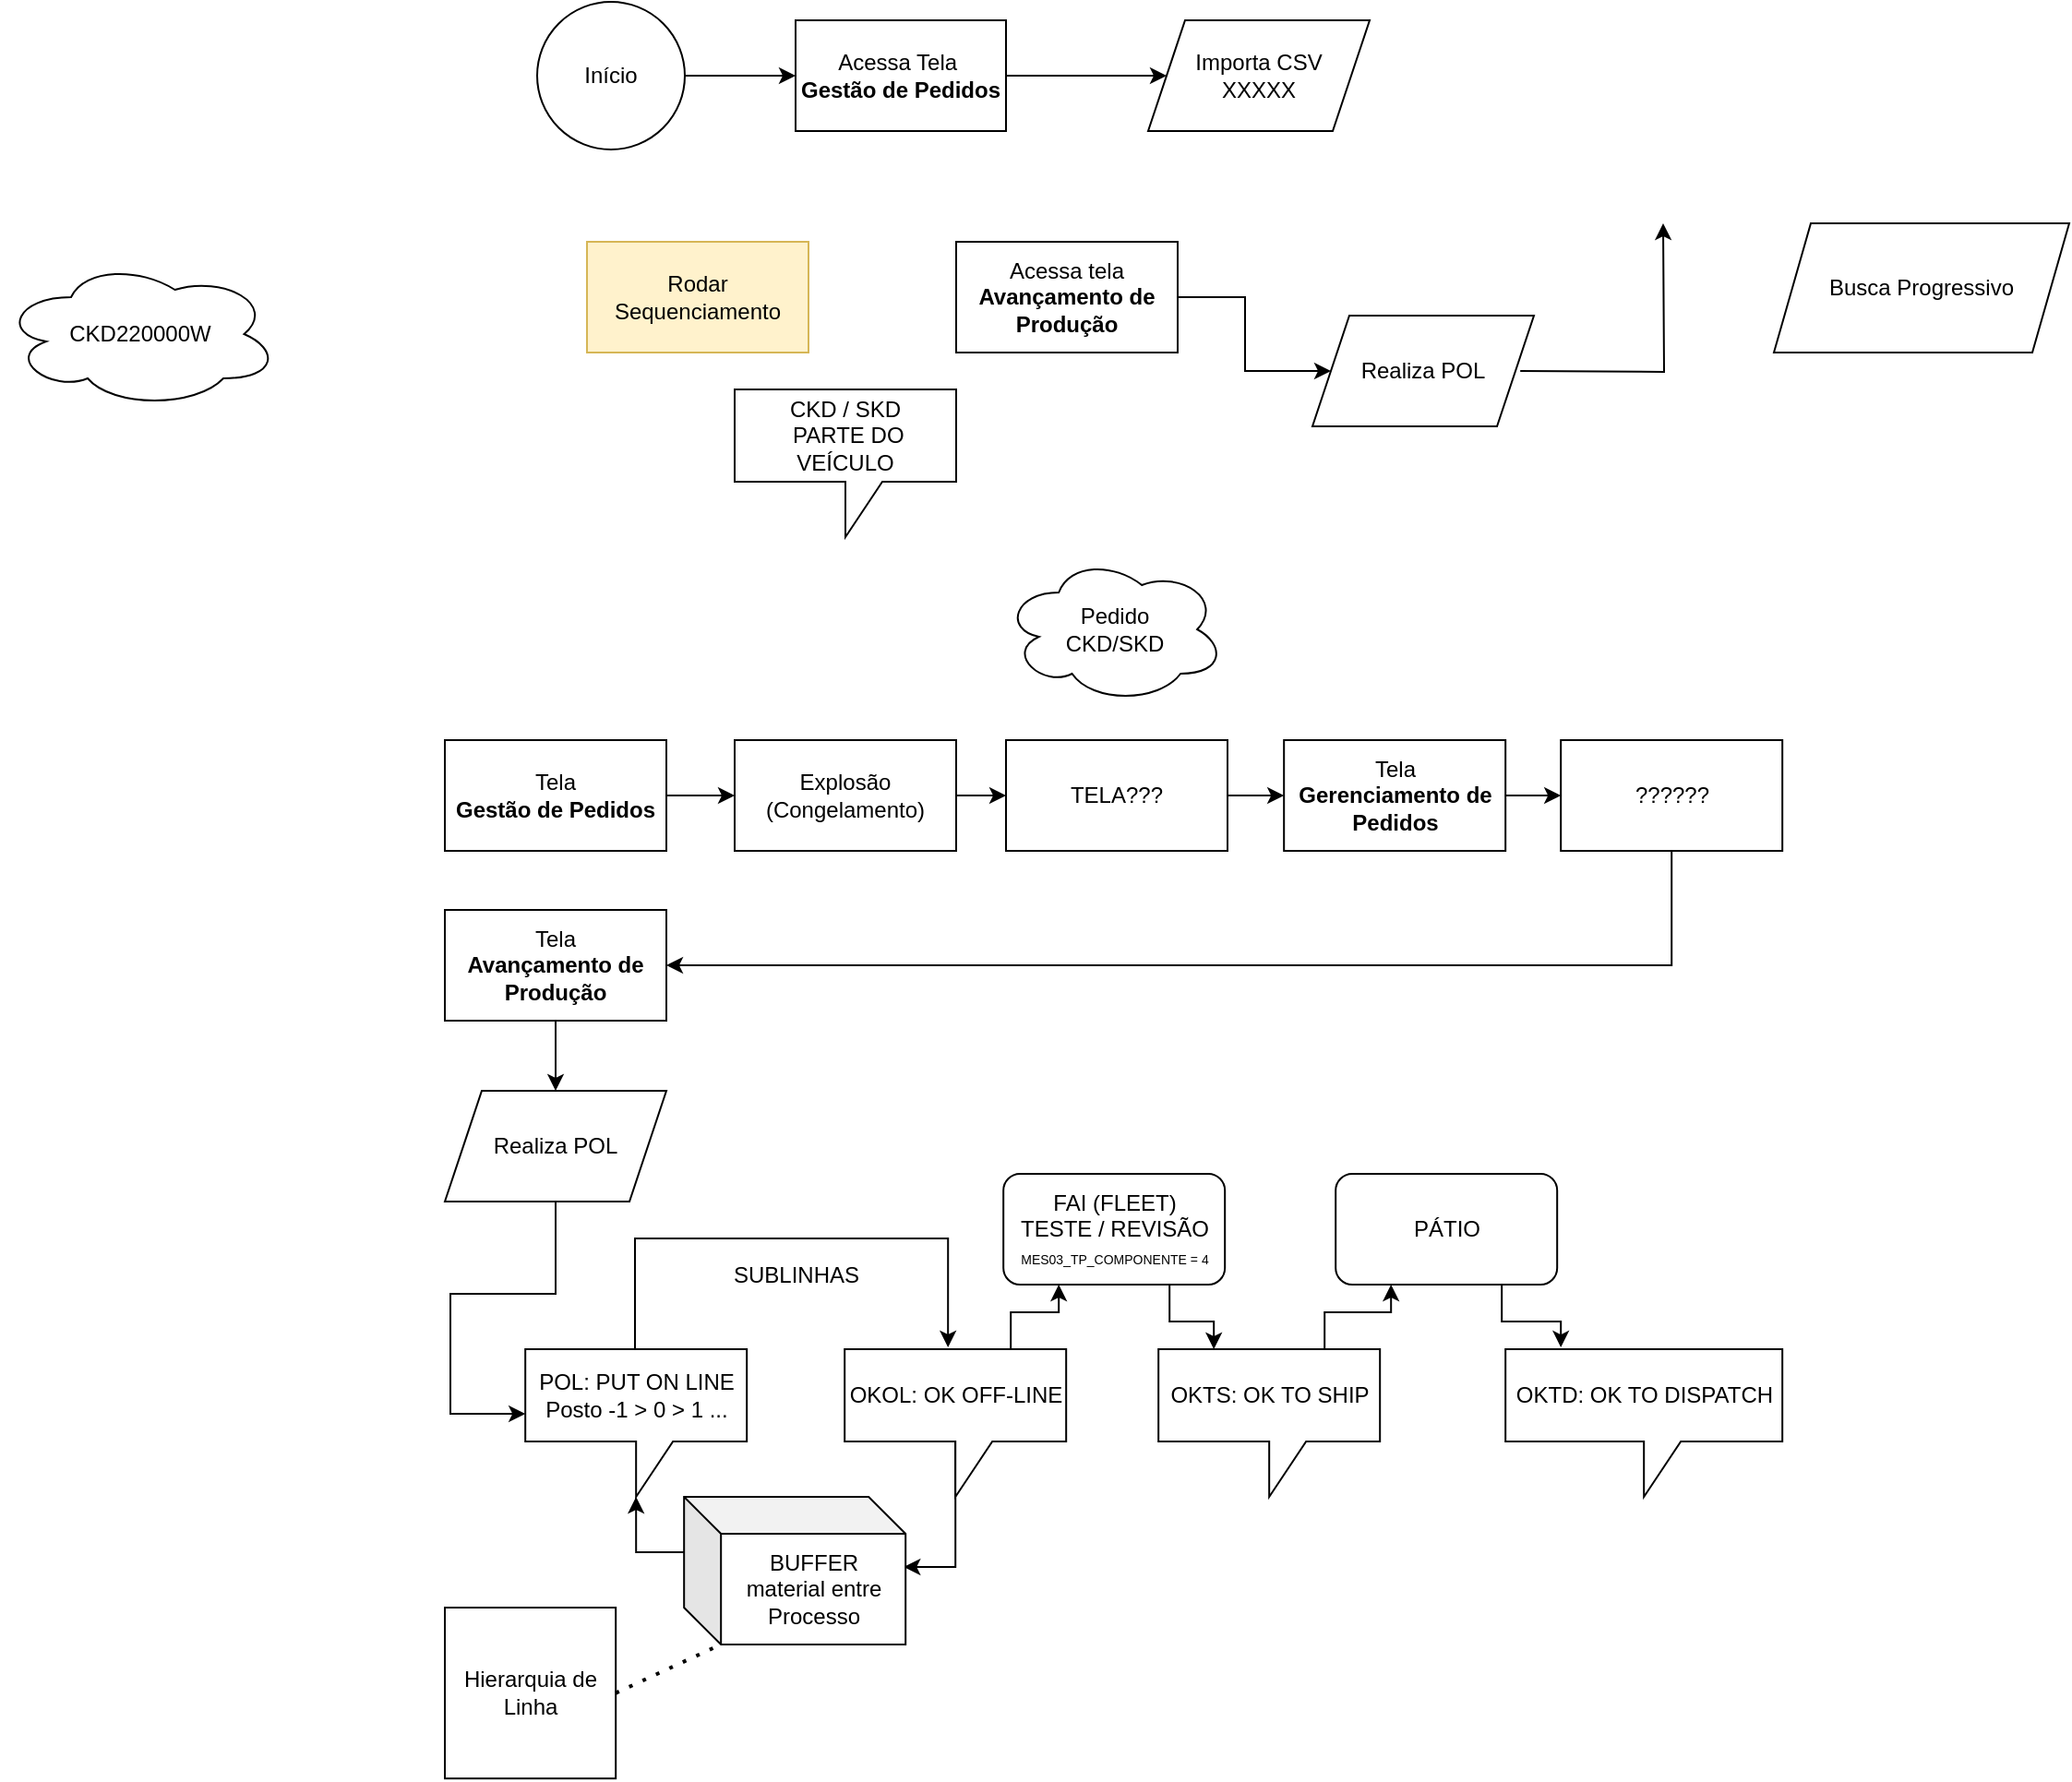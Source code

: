 <mxfile version="18.0.3" type="github">
  <diagram id="evBmH3DxZzRIW_SZbfuo" name="Page-1">
    <mxGraphModel dx="2249" dy="744" grid="1" gridSize="10" guides="1" tooltips="1" connect="1" arrows="1" fold="1" page="1" pageScale="1" pageWidth="827" pageHeight="1169" background="none" math="0" shadow="0">
      <root>
        <mxCell id="0" />
        <mxCell id="1" parent="0" />
        <mxCell id="WLIiBSTA3t1K0xC4Iqjj-14" style="edgeStyle=orthogonalEdgeStyle;rounded=0;orthogonalLoop=1;jettySize=auto;html=1;exitX=1;exitY=0.5;exitDx=0;exitDy=0;" edge="1" parent="1" source="WLIiBSTA3t1K0xC4Iqjj-11" target="WLIiBSTA3t1K0xC4Iqjj-12">
          <mxGeometry relative="1" as="geometry" />
        </mxCell>
        <mxCell id="WLIiBSTA3t1K0xC4Iqjj-11" value="Início" style="ellipse;whiteSpace=wrap;html=1;aspect=fixed;" vertex="1" parent="1">
          <mxGeometry x="100" y="80" width="80" height="80" as="geometry" />
        </mxCell>
        <mxCell id="WLIiBSTA3t1K0xC4Iqjj-16" value="" style="edgeStyle=orthogonalEdgeStyle;rounded=0;orthogonalLoop=1;jettySize=auto;html=1;" edge="1" parent="1" source="WLIiBSTA3t1K0xC4Iqjj-12" target="WLIiBSTA3t1K0xC4Iqjj-15">
          <mxGeometry relative="1" as="geometry" />
        </mxCell>
        <mxCell id="WLIiBSTA3t1K0xC4Iqjj-12" value="&lt;div&gt;Acessa Tela&amp;nbsp;&lt;/div&gt;&lt;div&gt;&lt;b&gt;Gestão de Pedidos&lt;/b&gt;&lt;br&gt;&lt;/div&gt;" style="whiteSpace=wrap;html=1;" vertex="1" parent="1">
          <mxGeometry x="240" y="90" width="114" height="60" as="geometry" />
        </mxCell>
        <mxCell id="WLIiBSTA3t1K0xC4Iqjj-15" value="&lt;div&gt;Importa CSV &lt;br&gt;&lt;/div&gt;&lt;div&gt;XXXXX&lt;/div&gt;" style="shape=parallelogram;perimeter=parallelogramPerimeter;whiteSpace=wrap;html=1;fixedSize=1;" vertex="1" parent="1">
          <mxGeometry x="431" y="90" width="120" height="60" as="geometry" />
        </mxCell>
        <mxCell id="WLIiBSTA3t1K0xC4Iqjj-19" value="Rodar Sequenciamento" style="rounded=0;whiteSpace=wrap;html=1;fillColor=#fff2cc;strokeColor=#d6b656;" vertex="1" parent="1">
          <mxGeometry x="127" y="210" width="120" height="60" as="geometry" />
        </mxCell>
        <mxCell id="WLIiBSTA3t1K0xC4Iqjj-23" value="" style="edgeStyle=orthogonalEdgeStyle;rounded=0;orthogonalLoop=1;jettySize=auto;html=1;" edge="1" parent="1" source="WLIiBSTA3t1K0xC4Iqjj-21" target="WLIiBSTA3t1K0xC4Iqjj-22">
          <mxGeometry relative="1" as="geometry" />
        </mxCell>
        <mxCell id="WLIiBSTA3t1K0xC4Iqjj-21" value="&lt;div&gt;Acessa tela&lt;/div&gt;&lt;div&gt;&lt;b&gt;&lt;font style=&quot;font-size: 12px;&quot;&gt;Avançamento de Produção&lt;/font&gt;&lt;/b&gt;&lt;/div&gt;" style="rounded=0;whiteSpace=wrap;html=1;" vertex="1" parent="1">
          <mxGeometry x="327" y="210" width="120" height="60" as="geometry" />
        </mxCell>
        <mxCell id="WLIiBSTA3t1K0xC4Iqjj-25" value="" style="edgeStyle=orthogonalEdgeStyle;rounded=0;orthogonalLoop=1;jettySize=auto;html=1;" edge="1" parent="1">
          <mxGeometry relative="1" as="geometry">
            <mxPoint x="632.59" y="280" as="sourcePoint" />
            <mxPoint x="710" y="200" as="targetPoint" />
          </mxGeometry>
        </mxCell>
        <mxCell id="WLIiBSTA3t1K0xC4Iqjj-22" value="Realiza POL" style="shape=parallelogram;perimeter=parallelogramPerimeter;whiteSpace=wrap;html=1;fixedSize=1;rounded=0;" vertex="1" parent="1">
          <mxGeometry x="520" y="250" width="120" height="60" as="geometry" />
        </mxCell>
        <mxCell id="WLIiBSTA3t1K0xC4Iqjj-24" value="Busca Progressivo" style="shape=parallelogram;perimeter=parallelogramPerimeter;whiteSpace=wrap;html=1;fixedSize=1;rounded=0;" vertex="1" parent="1">
          <mxGeometry x="770" y="200" width="160" height="70" as="geometry" />
        </mxCell>
        <mxCell id="WLIiBSTA3t1K0xC4Iqjj-26" value="" style="shape=image;verticalLabelPosition=bottom;labelBackgroundColor=default;verticalAlign=top;aspect=fixed;imageAspect=0;image=https://mmshom.cnhindustrial.ind.br:4485/imgs/lupa.png;" vertex="1" parent="1">
          <mxGeometry x="875.59" y="210" width="22" height="22" as="geometry" />
        </mxCell>
        <mxCell id="WLIiBSTA3t1K0xC4Iqjj-29" value="" style="shape=image;verticalLabelPosition=bottom;labelBackgroundColor=default;verticalAlign=top;aspect=fixed;imageAspect=0;image=https://mmshom.cnhindustrial.ind.br:4485/imgs/okokol.png;" vertex="1" parent="1">
          <mxGeometry x="342.59" y="870" width="30" height="36.34" as="geometry" />
        </mxCell>
        <mxCell id="WLIiBSTA3t1K0xC4Iqjj-40" style="edgeStyle=orthogonalEdgeStyle;rounded=0;orthogonalLoop=1;jettySize=auto;html=1;exitX=0.75;exitY=0;exitDx=0;exitDy=0;exitPerimeter=0;fontSize=12;" edge="1" parent="1" source="WLIiBSTA3t1K0xC4Iqjj-31">
          <mxGeometry relative="1" as="geometry">
            <mxPoint x="322.59" y="809" as="targetPoint" />
            <Array as="points">
              <mxPoint x="153" y="810" />
              <mxPoint x="153" y="750" />
              <mxPoint x="323" y="750" />
            </Array>
          </mxGeometry>
        </mxCell>
        <mxCell id="WLIiBSTA3t1K0xC4Iqjj-31" value="&lt;div&gt;POL: PUT ON LINE&lt;/div&gt;&lt;div&gt;Posto -1 &amp;gt; 0 &amp;gt; 1 ...&lt;br&gt;&lt;/div&gt;" style="shape=callout;whiteSpace=wrap;html=1;perimeter=calloutPerimeter;fontSize=12;" vertex="1" parent="1">
          <mxGeometry x="93.59" y="810" width="120" height="80" as="geometry" />
        </mxCell>
        <mxCell id="WLIiBSTA3t1K0xC4Iqjj-52" style="edgeStyle=orthogonalEdgeStyle;rounded=0;orthogonalLoop=1;jettySize=auto;html=1;entryX=0.992;entryY=0.475;entryDx=0;entryDy=0;entryPerimeter=0;fontSize=12;" edge="1" parent="1" source="WLIiBSTA3t1K0xC4Iqjj-32" target="WLIiBSTA3t1K0xC4Iqjj-48">
          <mxGeometry relative="1" as="geometry" />
        </mxCell>
        <mxCell id="WLIiBSTA3t1K0xC4Iqjj-71" style="edgeStyle=orthogonalEdgeStyle;rounded=0;orthogonalLoop=1;jettySize=auto;html=1;exitX=0.75;exitY=0;exitDx=0;exitDy=0;exitPerimeter=0;fontSize=12;entryX=0.25;entryY=1;entryDx=0;entryDy=0;" edge="1" parent="1" source="WLIiBSTA3t1K0xC4Iqjj-32" target="WLIiBSTA3t1K0xC4Iqjj-68">
          <mxGeometry relative="1" as="geometry" />
        </mxCell>
        <mxCell id="WLIiBSTA3t1K0xC4Iqjj-32" value="OKOL: OK OFF-LINE" style="shape=callout;whiteSpace=wrap;html=1;perimeter=calloutPerimeter;fontSize=12;" vertex="1" parent="1">
          <mxGeometry x="266.59" y="810" width="120" height="80" as="geometry" />
        </mxCell>
        <mxCell id="WLIiBSTA3t1K0xC4Iqjj-37" style="edgeStyle=orthogonalEdgeStyle;rounded=0;orthogonalLoop=1;jettySize=auto;html=1;exitX=0.75;exitY=0;exitDx=0;exitDy=0;exitPerimeter=0;entryX=0.25;entryY=1;entryDx=0;entryDy=0;fontSize=12;" edge="1" parent="1" source="WLIiBSTA3t1K0xC4Iqjj-33" target="WLIiBSTA3t1K0xC4Iqjj-73">
          <mxGeometry relative="1" as="geometry" />
        </mxCell>
        <mxCell id="WLIiBSTA3t1K0xC4Iqjj-33" value="OKTS: OK TO SHIP" style="shape=callout;whiteSpace=wrap;html=1;perimeter=calloutPerimeter;fontSize=12;" vertex="1" parent="1">
          <mxGeometry x="436.59" y="810" width="120" height="80" as="geometry" />
        </mxCell>
        <mxCell id="WLIiBSTA3t1K0xC4Iqjj-34" value="OKTD: OK TO DISPATCH" style="shape=callout;whiteSpace=wrap;html=1;perimeter=calloutPerimeter;fontSize=12;" vertex="1" parent="1">
          <mxGeometry x="624.59" y="810" width="150" height="80" as="geometry" />
        </mxCell>
        <mxCell id="WLIiBSTA3t1K0xC4Iqjj-45" value="SUBLINHAS" style="text;html=1;align=center;verticalAlign=middle;resizable=0;points=[];autosize=1;strokeColor=none;fillColor=none;fontSize=12;" vertex="1" parent="1">
          <mxGeometry x="199.59" y="760" width="80" height="20" as="geometry" />
        </mxCell>
        <mxCell id="WLIiBSTA3t1K0xC4Iqjj-46" value="&lt;div&gt;CKD / SKD&lt;/div&gt;&lt;div&gt;&amp;nbsp;PARTE DO VEÍCULO&lt;/div&gt;" style="shape=callout;whiteSpace=wrap;html=1;perimeter=calloutPerimeter;fontSize=12;" vertex="1" parent="1">
          <mxGeometry x="207.0" y="290" width="120" height="80" as="geometry" />
        </mxCell>
        <mxCell id="WLIiBSTA3t1K0xC4Iqjj-53" style="edgeStyle=orthogonalEdgeStyle;rounded=0;orthogonalLoop=1;jettySize=auto;html=1;entryX=0;entryY=0;entryDx=60;entryDy=80;entryPerimeter=0;fontSize=12;exitX=0;exitY=0;exitDx=0;exitDy=30;exitPerimeter=0;" edge="1" parent="1" source="WLIiBSTA3t1K0xC4Iqjj-48" target="WLIiBSTA3t1K0xC4Iqjj-31">
          <mxGeometry relative="1" as="geometry" />
        </mxCell>
        <mxCell id="WLIiBSTA3t1K0xC4Iqjj-48" value="&lt;div&gt;BUFFER&lt;/div&gt;&lt;div&gt;material entre&lt;/div&gt;&lt;div&gt;Processo&lt;br&gt;&lt;/div&gt;" style="shape=cube;whiteSpace=wrap;html=1;boundedLbl=1;backgroundOutline=1;darkOpacity=0.05;darkOpacity2=0.1;fontSize=12;" vertex="1" parent="1">
          <mxGeometry x="179.59" y="890" width="120" height="80" as="geometry" />
        </mxCell>
        <mxCell id="WLIiBSTA3t1K0xC4Iqjj-54" value="" style="shape=image;verticalLabelPosition=bottom;labelBackgroundColor=default;verticalAlign=top;aspect=fixed;imageAspect=0;image=https://mmshom.cnhindustrial.ind.br:4485/imgs/POL.png;" vertex="1" parent="1">
          <mxGeometry x="97.76" y="870" width="34.83" height="34.83" as="geometry" />
        </mxCell>
        <mxCell id="WLIiBSTA3t1K0xC4Iqjj-56" value="" style="edgeStyle=orthogonalEdgeStyle;rounded=0;orthogonalLoop=1;jettySize=auto;html=1;" edge="1" parent="1" source="WLIiBSTA3t1K0xC4Iqjj-57" target="WLIiBSTA3t1K0xC4Iqjj-58">
          <mxGeometry relative="1" as="geometry" />
        </mxCell>
        <mxCell id="WLIiBSTA3t1K0xC4Iqjj-57" value="&lt;div&gt;Tela&lt;/div&gt;&lt;div&gt;&lt;b&gt;&lt;font style=&quot;font-size: 12px;&quot;&gt;Avançamento de Produção&lt;/font&gt;&lt;/b&gt;&lt;/div&gt;" style="rounded=0;whiteSpace=wrap;html=1;" vertex="1" parent="1">
          <mxGeometry x="50" y="572" width="120" height="60" as="geometry" />
        </mxCell>
        <mxCell id="WLIiBSTA3t1K0xC4Iqjj-59" style="edgeStyle=orthogonalEdgeStyle;rounded=0;orthogonalLoop=1;jettySize=auto;html=1;entryX=0;entryY=0.438;entryDx=0;entryDy=0;entryPerimeter=0;fontSize=12;" edge="1" parent="1" source="WLIiBSTA3t1K0xC4Iqjj-58" target="WLIiBSTA3t1K0xC4Iqjj-31">
          <mxGeometry relative="1" as="geometry">
            <Array as="points">
              <mxPoint x="110" y="780" />
              <mxPoint x="53" y="780" />
              <mxPoint x="53" y="845" />
            </Array>
          </mxGeometry>
        </mxCell>
        <mxCell id="WLIiBSTA3t1K0xC4Iqjj-58" value="Realiza POL" style="shape=parallelogram;perimeter=parallelogramPerimeter;whiteSpace=wrap;html=1;fixedSize=1;rounded=0;" vertex="1" parent="1">
          <mxGeometry x="50" y="670" width="120" height="60" as="geometry" />
        </mxCell>
        <mxCell id="WLIiBSTA3t1K0xC4Iqjj-61" value="&lt;div&gt;Pedido&lt;/div&gt;&lt;div&gt;CKD/SKD&lt;br&gt;&lt;/div&gt;" style="ellipse;shape=cloud;whiteSpace=wrap;html=1;fontSize=12;" vertex="1" parent="1">
          <mxGeometry x="352.59" y="380" width="120" height="80" as="geometry" />
        </mxCell>
        <mxCell id="WLIiBSTA3t1K0xC4Iqjj-63" value="Hierarquia de Linha" style="whiteSpace=wrap;html=1;aspect=fixed;fontSize=12;" vertex="1" parent="1">
          <mxGeometry x="50" y="950" width="92.59" height="92.59" as="geometry" />
        </mxCell>
        <mxCell id="WLIiBSTA3t1K0xC4Iqjj-66" value="" style="endArrow=none;dashed=1;html=1;dashPattern=1 3;strokeWidth=2;rounded=0;fontSize=12;entryX=0;entryY=0;entryDx=20;entryDy=80;entryPerimeter=0;exitX=1;exitY=0.5;exitDx=0;exitDy=0;" edge="1" parent="1" source="WLIiBSTA3t1K0xC4Iqjj-63" target="WLIiBSTA3t1K0xC4Iqjj-48">
          <mxGeometry width="50" height="50" relative="1" as="geometry">
            <mxPoint x="232.59" y="1050" as="sourcePoint" />
            <mxPoint x="282.59" y="1000" as="targetPoint" />
          </mxGeometry>
        </mxCell>
        <mxCell id="WLIiBSTA3t1K0xC4Iqjj-72" style="edgeStyle=orthogonalEdgeStyle;rounded=0;orthogonalLoop=1;jettySize=auto;html=1;exitX=0.75;exitY=1;exitDx=0;exitDy=0;entryX=0.25;entryY=0;entryDx=0;entryDy=0;entryPerimeter=0;fontSize=12;" edge="1" parent="1" source="WLIiBSTA3t1K0xC4Iqjj-68" target="WLIiBSTA3t1K0xC4Iqjj-33">
          <mxGeometry relative="1" as="geometry" />
        </mxCell>
        <mxCell id="WLIiBSTA3t1K0xC4Iqjj-68" value="&lt;div&gt;FAI (FLEET)&lt;/div&gt;&lt;div&gt;TESTE / REVISÃO&lt;br&gt;&lt;/div&gt;&lt;div&gt;&lt;font style=&quot;font-size: 7px;&quot;&gt;MES03_TP_COMPONENTE = 4&lt;/font&gt;&lt;br&gt;&lt;/div&gt;" style="rounded=1;whiteSpace=wrap;html=1;fontSize=12;" vertex="1" parent="1">
          <mxGeometry x="352.59" y="715" width="120" height="60" as="geometry" />
        </mxCell>
        <mxCell id="WLIiBSTA3t1K0xC4Iqjj-74" style="edgeStyle=orthogonalEdgeStyle;rounded=0;orthogonalLoop=1;jettySize=auto;html=1;exitX=0.75;exitY=1;exitDx=0;exitDy=0;entryX=0.2;entryY=-0.012;entryDx=0;entryDy=0;entryPerimeter=0;fontSize=12;" edge="1" parent="1" source="WLIiBSTA3t1K0xC4Iqjj-73" target="WLIiBSTA3t1K0xC4Iqjj-34">
          <mxGeometry relative="1" as="geometry" />
        </mxCell>
        <mxCell id="WLIiBSTA3t1K0xC4Iqjj-73" value="PÁTIO" style="rounded=1;whiteSpace=wrap;html=1;fontSize=12;" vertex="1" parent="1">
          <mxGeometry x="532.59" y="715" width="120" height="60" as="geometry" />
        </mxCell>
        <mxCell id="WLIiBSTA3t1K0xC4Iqjj-82" style="edgeStyle=orthogonalEdgeStyle;rounded=0;orthogonalLoop=1;jettySize=auto;html=1;fontSize=12;" edge="1" parent="1" source="WLIiBSTA3t1K0xC4Iqjj-76" target="WLIiBSTA3t1K0xC4Iqjj-77">
          <mxGeometry relative="1" as="geometry" />
        </mxCell>
        <mxCell id="WLIiBSTA3t1K0xC4Iqjj-76" value="&lt;div&gt;Tela&lt;/div&gt;&lt;div&gt;&lt;b&gt;Gestão de Pedidos&lt;/b&gt;&lt;br&gt;&lt;/div&gt;" style="rounded=0;whiteSpace=wrap;html=1;fontSize=12;" vertex="1" parent="1">
          <mxGeometry x="50" y="480" width="120" height="60" as="geometry" />
        </mxCell>
        <mxCell id="WLIiBSTA3t1K0xC4Iqjj-85" value="" style="edgeStyle=orthogonalEdgeStyle;rounded=0;orthogonalLoop=1;jettySize=auto;html=1;fontSize=12;" edge="1" parent="1" source="WLIiBSTA3t1K0xC4Iqjj-77" target="WLIiBSTA3t1K0xC4Iqjj-84">
          <mxGeometry relative="1" as="geometry" />
        </mxCell>
        <mxCell id="WLIiBSTA3t1K0xC4Iqjj-77" value="&lt;div&gt;Explosão &lt;br&gt;&lt;/div&gt;&lt;div&gt;(Congelamento)&lt;br&gt;&lt;/div&gt;" style="rounded=0;whiteSpace=wrap;html=1;fontSize=12;" vertex="1" parent="1">
          <mxGeometry x="207" y="480" width="120" height="60" as="geometry" />
        </mxCell>
        <mxCell id="WLIiBSTA3t1K0xC4Iqjj-83" value="CKD220000W" style="ellipse;shape=cloud;whiteSpace=wrap;html=1;fontSize=12;" vertex="1" parent="1">
          <mxGeometry x="-190" y="220" width="150" height="80" as="geometry" />
        </mxCell>
        <mxCell id="WLIiBSTA3t1K0xC4Iqjj-87" value="" style="edgeStyle=orthogonalEdgeStyle;rounded=0;orthogonalLoop=1;jettySize=auto;html=1;fontSize=12;" edge="1" parent="1" source="WLIiBSTA3t1K0xC4Iqjj-84" target="WLIiBSTA3t1K0xC4Iqjj-86">
          <mxGeometry relative="1" as="geometry" />
        </mxCell>
        <mxCell id="WLIiBSTA3t1K0xC4Iqjj-84" value="TELA???" style="whiteSpace=wrap;html=1;rounded=0;" vertex="1" parent="1">
          <mxGeometry x="354" y="480" width="120" height="60" as="geometry" />
        </mxCell>
        <mxCell id="WLIiBSTA3t1K0xC4Iqjj-89" value="" style="edgeStyle=orthogonalEdgeStyle;rounded=0;orthogonalLoop=1;jettySize=auto;html=1;fontSize=12;" edge="1" parent="1" source="WLIiBSTA3t1K0xC4Iqjj-86" target="WLIiBSTA3t1K0xC4Iqjj-88">
          <mxGeometry relative="1" as="geometry" />
        </mxCell>
        <mxCell id="WLIiBSTA3t1K0xC4Iqjj-86" value="&lt;div&gt;Tela&lt;/div&gt;&lt;div&gt;&lt;b&gt;Gerenciamento de Pedidos &lt;/b&gt;&lt;/div&gt;" style="whiteSpace=wrap;html=1;rounded=0;" vertex="1" parent="1">
          <mxGeometry x="504.59" y="480" width="120" height="60" as="geometry" />
        </mxCell>
        <mxCell id="WLIiBSTA3t1K0xC4Iqjj-90" style="edgeStyle=orthogonalEdgeStyle;rounded=0;orthogonalLoop=1;jettySize=auto;html=1;entryX=1;entryY=0.5;entryDx=0;entryDy=0;fontSize=12;" edge="1" parent="1" source="WLIiBSTA3t1K0xC4Iqjj-88" target="WLIiBSTA3t1K0xC4Iqjj-57">
          <mxGeometry relative="1" as="geometry">
            <Array as="points">
              <mxPoint x="715" y="602" />
            </Array>
          </mxGeometry>
        </mxCell>
        <mxCell id="WLIiBSTA3t1K0xC4Iqjj-88" value="??????" style="whiteSpace=wrap;html=1;rounded=0;" vertex="1" parent="1">
          <mxGeometry x="654.59" y="480" width="120" height="60" as="geometry" />
        </mxCell>
      </root>
    </mxGraphModel>
  </diagram>
</mxfile>
